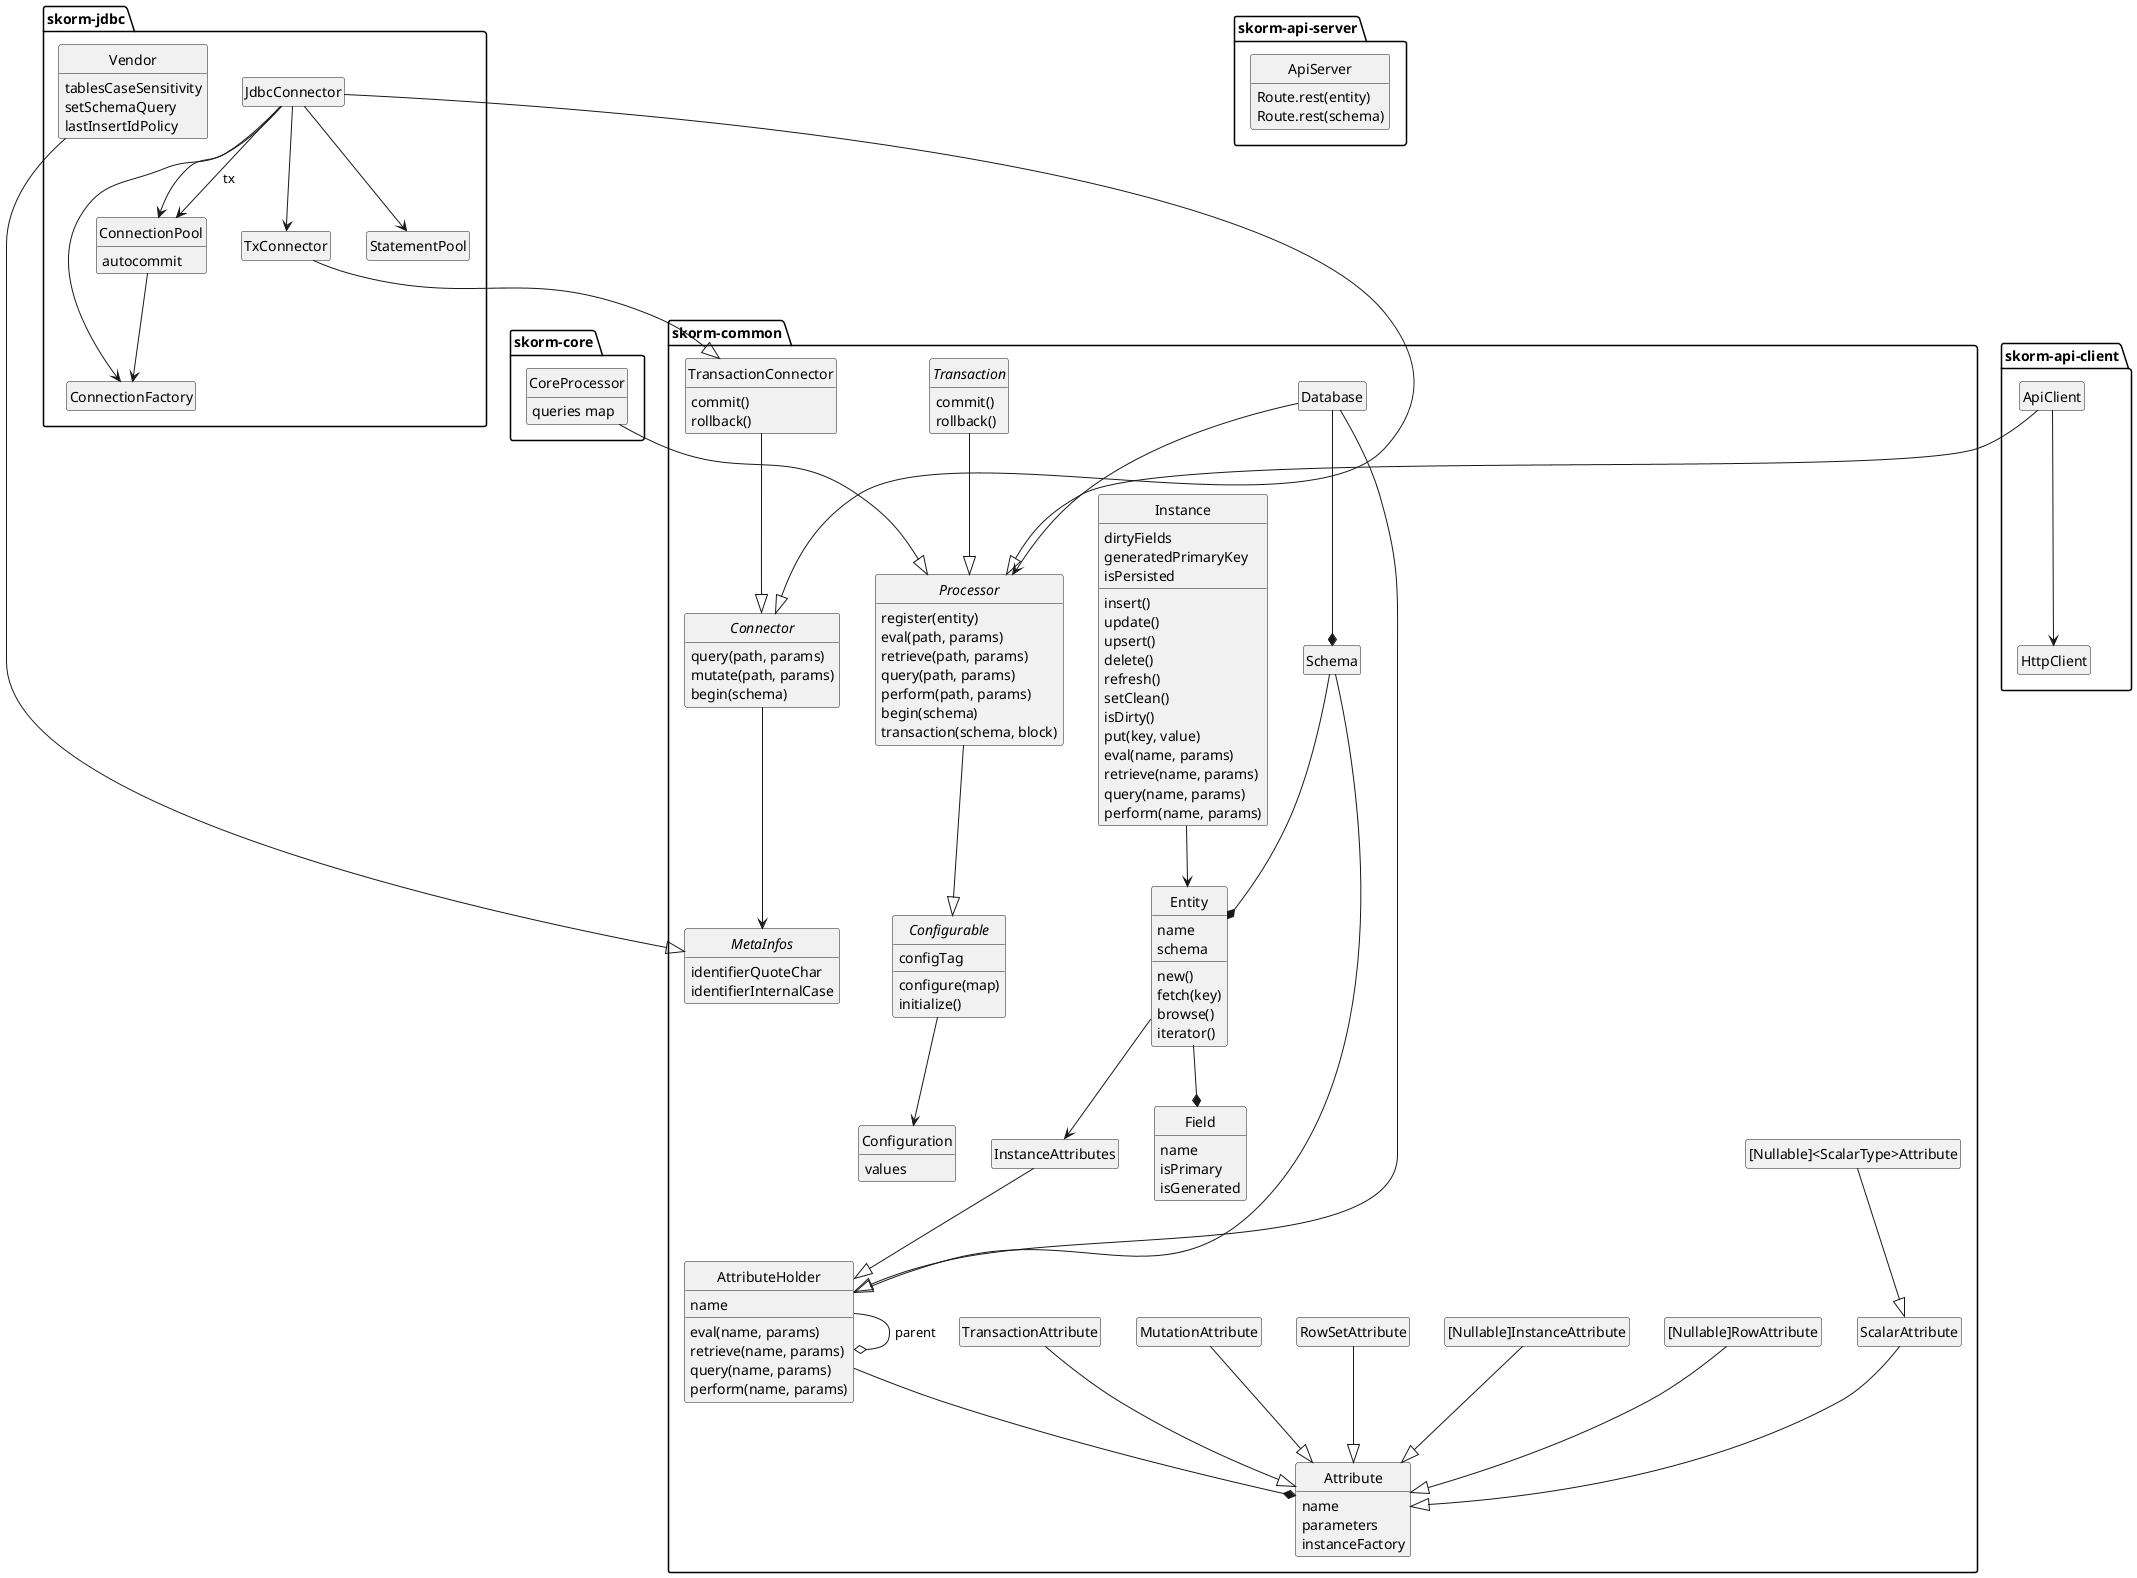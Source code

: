@startuml

package skorm-common {
  interface MetaInfos {
    identifierQuoteChar
    identifierInternalCase
  }
  interface Connector {
    query(path, params)
    mutate(path, params)
    begin(schema)
  }
  class TransactionConnector {
    commit()
    rollback()
  }
  Connector --> MetaInfos
  TransactionConnector --|> Connector
  class Configuration {
    values
  }
  interface Configurable {
    configTag
    configure(map)
    initialize()
  }
  Configurable --> Configuration
  interface Processor {
    register(entity)
    eval(path, params)
    retrieve(path, params)
    query(path, params)
    perform(path, params)
    begin(schema)
    transaction(schema, block)
  }
  Processor --|> Configurable
  interface Transaction {
    commit()
    rollback()
  }
  Transaction --|> Processor
  class Attribute {
    name
    parameters
    instanceFactory
  }
  class ScalarAttribute
  ScalarAttribute --|> Attribute
  class "[Nullable]<ScalarType>Attribute"
  "[Nullable]<ScalarType>Attribute" --|> ScalarAttribute
  class "[Nullable]RowAttribute"
  "[Nullable]RowAttribute" --|> Attribute
  class "[Nullable]InstanceAttribute"
  "[Nullable]InstanceAttribute" --|> Attribute
  class RowSetAttribute
  RowSetAttribute --|> Attribute
  class MutationAttribute
  MutationAttribute --|> Attribute
  class TransactionAttribute
  TransactionAttribute --|> Attribute
  class AttributeHolder {
    name
    eval(name, params)
    retrieve(name, params)
    query(name, params)
    perform(name, params)
  }
  AttributeHolder --o AttributeHolder: parent
  AttributeHolder --* Attribute
  class Field {
    name
    isPrimary
    isGenerated
  }
  class Entity {
    name
    schema
    new()
    fetch(key)
    browse()
    iterator()
  }
  Entity --* Field
  class Instance {
    dirtyFields
    generatedPrimaryKey
    isPersisted
    insert()
    update()
    upsert()
    delete()
    refresh()
    setClean()
    isDirty()
    put(key, value)
    eval(name, params)
    retrieve(name, params)
    query(name, params)
    perform(name, params)
  }
  Instance --> Entity
  class InstanceAttributes
  InstanceAttributes --|> AttributeHolder
  Entity --> InstanceAttributes
  class Schema
  Schema --|> AttributeHolder
  Schema --* Entity
  class Database
  Database --> Processor
  Database --|> AttributeHolder
  Database --* Schema
}

package skorm-core {
  class CoreProcessor {
    queries map
  }
  CoreProcessor --|> Processor
}

package skorm-api-client {
  class ApiClient
  ApiClient --|> Processor
  ApiClient --> HttpClient
}

package skorm-api-server {
  class ApiServer {
    Route.rest(entity)
    Route.rest(schema)
  }
}


package skorm-jdbc {
  class Vendor {
    tablesCaseSensitivity
    setSchemaQuery
    lastInsertIdPolicy
  }
  Vendor --|> MetaInfos
  class ConnectionFactory
  class ConnectionPool {
    autocommit
  }
  ConnectionPool --> ConnectionFactory
  class JdbcConnector {
  }
  JdbcConnector --|> Connector
  class TxConnector
  TxConnector --|> TransactionConnector
  JdbcConnector --> TxConnector
  JdbcConnector --> ConnectionFactory
  JdbcConnector --> ConnectionPool
  JdbcConnector --> ConnectionPool : tx
  class StatementPool
  JdbcConnector --> StatementPool
}

hide empty members
hide empty methods
hide circle

@enduml
